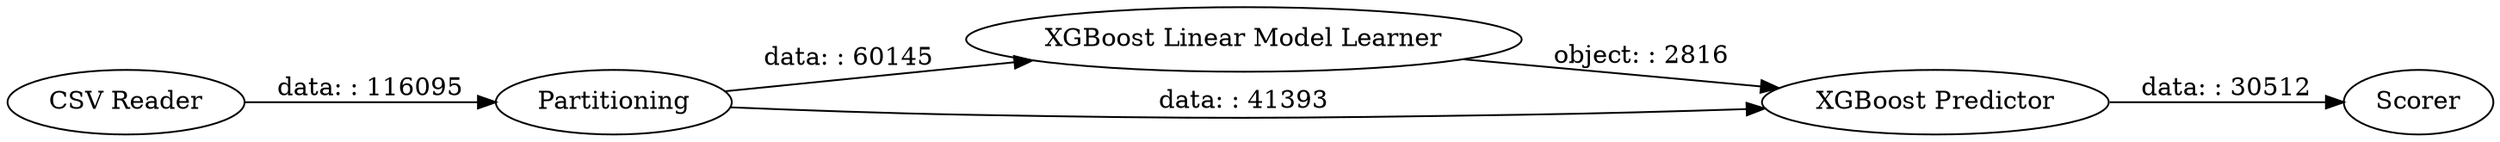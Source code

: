 digraph {
	"-9030239168169041578_26" [label="XGBoost Linear Model Learner"]
	"-9030239168169041578_28" [label=Scorer]
	"-9030239168169041578_24" [label="CSV Reader"]
	"-9030239168169041578_27" [label="XGBoost Predictor"]
	"-9030239168169041578_25" [label=Partitioning]
	"-9030239168169041578_27" -> "-9030239168169041578_28" [label="data: : 30512"]
	"-9030239168169041578_24" -> "-9030239168169041578_25" [label="data: : 116095"]
	"-9030239168169041578_25" -> "-9030239168169041578_26" [label="data: : 60145"]
	"-9030239168169041578_25" -> "-9030239168169041578_27" [label="data: : 41393"]
	"-9030239168169041578_26" -> "-9030239168169041578_27" [label="object: : 2816"]
	rankdir=LR
}
